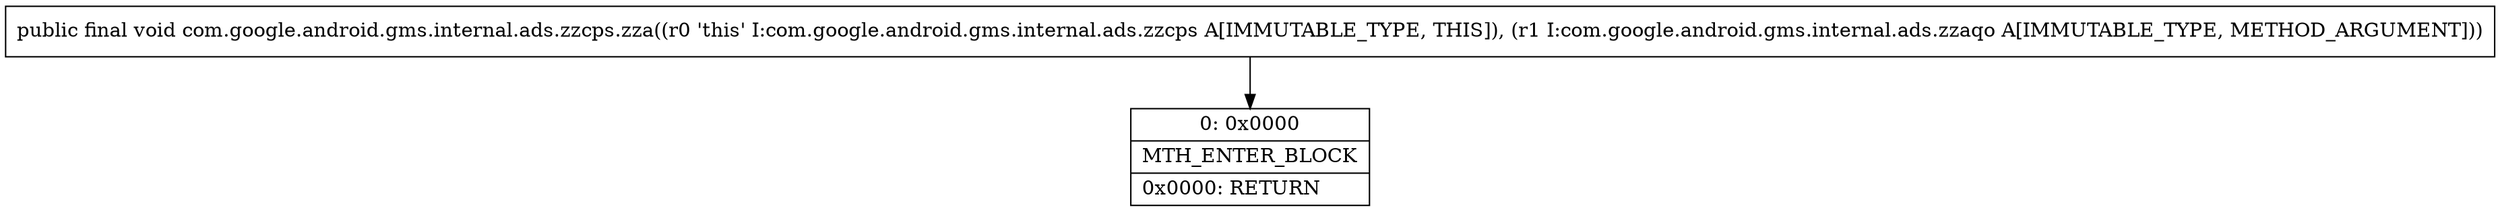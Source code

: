 digraph "CFG forcom.google.android.gms.internal.ads.zzcps.zza(Lcom\/google\/android\/gms\/internal\/ads\/zzaqo;)V" {
Node_0 [shape=record,label="{0\:\ 0x0000|MTH_ENTER_BLOCK\l|0x0000: RETURN   \l}"];
MethodNode[shape=record,label="{public final void com.google.android.gms.internal.ads.zzcps.zza((r0 'this' I:com.google.android.gms.internal.ads.zzcps A[IMMUTABLE_TYPE, THIS]), (r1 I:com.google.android.gms.internal.ads.zzaqo A[IMMUTABLE_TYPE, METHOD_ARGUMENT])) }"];
MethodNode -> Node_0;
}

